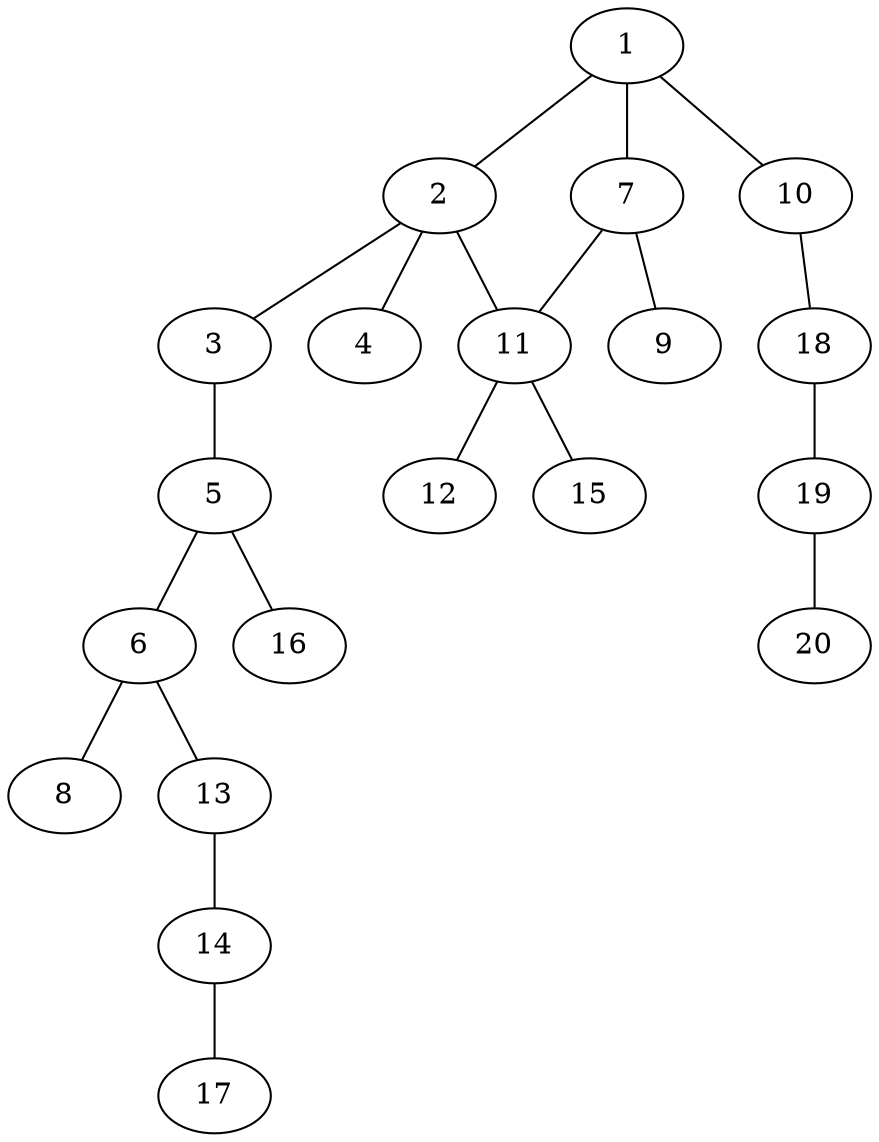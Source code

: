 graph graphname {1--2
1--7
1--10
2--3
2--4
2--11
3--5
5--6
5--16
6--8
6--13
7--9
7--11
10--18
11--12
11--15
13--14
14--17
18--19
19--20
}